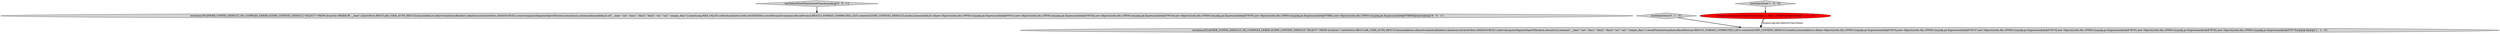 digraph {
4 [style = filled, label = "testQuery(PLANNER_CONFIG_DEFAULT_NO_COMPLEX_SERDE,QUERY_CONTEXT_DEFAULT,\"SELECT * FROM druid.foo ORDER BY __time\",CalciteTests.REGULAR_USER_AUTH_RESULT,ImmutableList.of(newScanQueryBuilder().dataSource(CalciteTests.DATASOURCE1).intervals(querySegmentSpec(Filtration.eternity())).columns(ImmutableList.of(\"__time\",\"cnt\",\"dim1\",\"dim2\",\"dim3\",\"m1\",\"m2\",\"unique_dim1\")).limit(Long.MAX_VALUE).order(ScanQuery.Order.ASCENDING).resultFormat(ScanQuery.ResultFormat.RESULT_FORMAT_COMPACTED_LIST).context(QUERY_CONTEXT_DEFAULT).build()),ImmutableList.of(new Object((((edu.fdu.CPPDG.tinypdg.pe.ExpressionInfo@9787ce,new Object((((edu.fdu.CPPDG.tinypdg.pe.ExpressionInfo@9787db,new Object((((edu.fdu.CPPDG.tinypdg.pe.ExpressionInfo@9787e8,new Object((((edu.fdu.CPPDG.tinypdg.pe.ExpressionInfo@9787f5,new Object((((edu.fdu.CPPDG.tinypdg.pe.ExpressionInfo@978802,new Object((((edu.fdu.CPPDG.tinypdg.pe.ExpressionInfo@97880f))@@@3@@@['0', '0', '1']", fillcolor = lightgray, shape = ellipse image = "AAA0AAABBB3BBB"];
2 [style = filled, label = "String hyperLogLogCollectorClassName = HLLC_STRING@@@3@@@['1', '0', '0']", fillcolor = red, shape = ellipse image = "AAA1AAABBB1BBB"];
0 [style = filled, label = "testSelectStar['1', '0', '0']", fillcolor = lightgray, shape = diamond image = "AAA0AAABBB1BBB"];
1 [style = filled, label = "testQuery(PLANNER_CONFIG_DEFAULT_NO_COMPLEX_SERDE,QUERY_CONTEXT_DEFAULT,\"SELECT * FROM druid.foo\",CalciteTests.REGULAR_USER_AUTH_RESULT,ImmutableList.of(newScanQueryBuilder().dataSource(CalciteTests.DATASOURCE1).intervals(querySegmentSpec(Filtration.eternity())).columns(\"__time\",\"cnt\",\"dim1\",\"dim2\",\"dim3\",\"m1\",\"m2\",\"unique_dim1\").resultFormat(ScanQuery.ResultFormat.RESULT_FORMAT_COMPACTED_LIST).context(QUERY_CONTEXT_DEFAULT).build()),ImmutableList.of(new Object((((edu.fdu.CPPDG.tinypdg.pe.ExpressionInfo@97873a,new Object((((edu.fdu.CPPDG.tinypdg.pe.ExpressionInfo@978747,new Object((((edu.fdu.CPPDG.tinypdg.pe.ExpressionInfo@978754,new Object((((edu.fdu.CPPDG.tinypdg.pe.ExpressionInfo@978761,new Object((((edu.fdu.CPPDG.tinypdg.pe.ExpressionInfo@97876e,new Object((((edu.fdu.CPPDG.tinypdg.pe.ExpressionInfo@97877b))@@@3@@@['1', '1', '0']", fillcolor = lightgray, shape = ellipse image = "AAA0AAABBB1BBB"];
5 [style = filled, label = "testSelectStarWithoutLimitTimeAscending['0', '0', '1']", fillcolor = lightgray, shape = diamond image = "AAA0AAABBB3BBB"];
3 [style = filled, label = "testSelectStar['0', '1', '0']", fillcolor = lightgray, shape = diamond image = "AAA0AAABBB2BBB"];
3->1 [style = bold, label=""];
2->1 [style = bold, label=""];
5->4 [style = bold, label=""];
0->2 [style = bold, label=""];
2->1 [style = solid, label="hyperLogLogCollectorClassName"];
}
